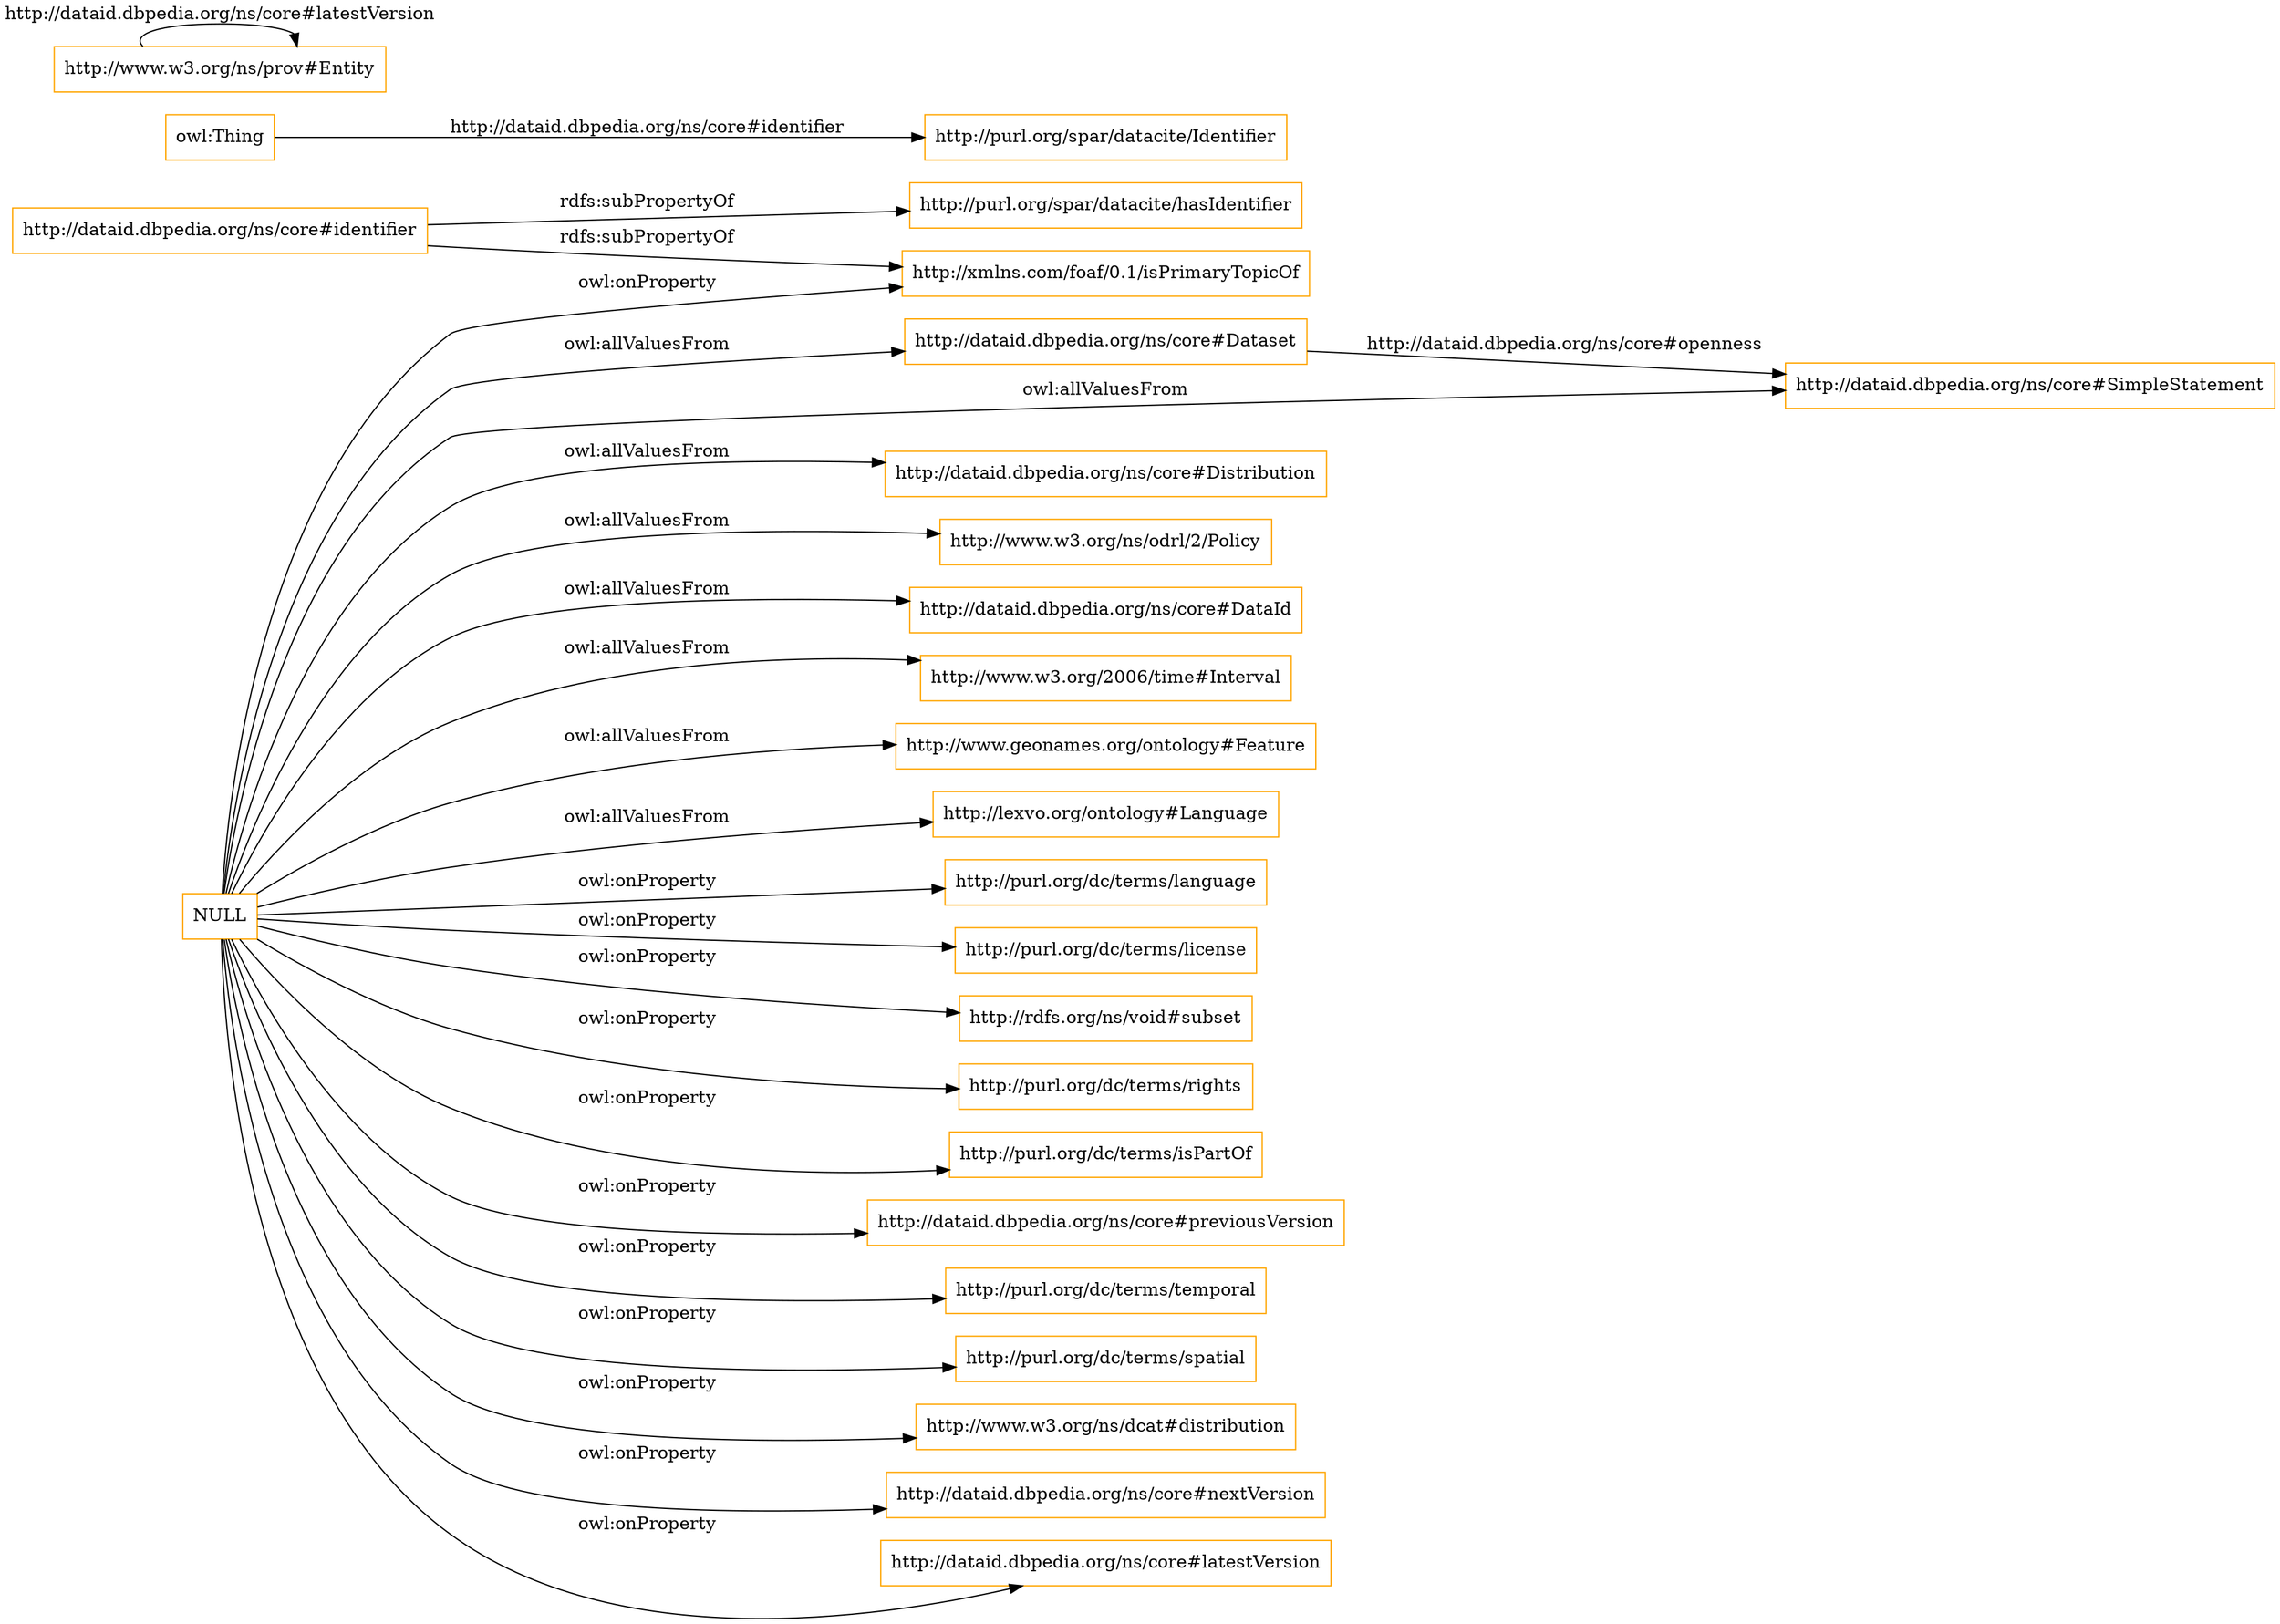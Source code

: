 digraph ar2dtool_diagram { 
rankdir=LR;
size="1501"
node [shape = rectangle, color="orange"]; "http://dataid.dbpedia.org/ns/core#Dataset" "http://dataid.dbpedia.org/ns/core#SimpleStatement" "http://dataid.dbpedia.org/ns/core#Distribution" "http://www.w3.org/ns/odrl/2/Policy" "http://dataid.dbpedia.org/ns/core#DataId" "http://www.w3.org/2006/time#Interval" "http://purl.org/spar/datacite/Identifier" "http://www.w3.org/ns/prov#Entity" "http://www.geonames.org/ontology#Feature" "http://lexvo.org/ontology#Language" ; /*classes style*/
	"http://dataid.dbpedia.org/ns/core#identifier" -> "http://xmlns.com/foaf/0.1/isPrimaryTopicOf" [ label = "rdfs:subPropertyOf" ];
	"http://dataid.dbpedia.org/ns/core#identifier" -> "http://purl.org/spar/datacite/hasIdentifier" [ label = "rdfs:subPropertyOf" ];
	"NULL" -> "http://dataid.dbpedia.org/ns/core#Distribution" [ label = "owl:allValuesFrom" ];
	"NULL" -> "http://rdfs.org/ns/void#subset" [ label = "owl:onProperty" ];
	"NULL" -> "http://lexvo.org/ontology#Language" [ label = "owl:allValuesFrom" ];
	"NULL" -> "http://xmlns.com/foaf/0.1/isPrimaryTopicOf" [ label = "owl:onProperty" ];
	"NULL" -> "http://dataid.dbpedia.org/ns/core#DataId" [ label = "owl:allValuesFrom" ];
	"NULL" -> "http://purl.org/dc/terms/rights" [ label = "owl:onProperty" ];
	"NULL" -> "http://purl.org/dc/terms/isPartOf" [ label = "owl:onProperty" ];
	"NULL" -> "http://www.w3.org/ns/odrl/2/Policy" [ label = "owl:allValuesFrom" ];
	"NULL" -> "http://www.w3.org/2006/time#Interval" [ label = "owl:allValuesFrom" ];
	"NULL" -> "http://dataid.dbpedia.org/ns/core#SimpleStatement" [ label = "owl:allValuesFrom" ];
	"NULL" -> "http://dataid.dbpedia.org/ns/core#previousVersion" [ label = "owl:onProperty" ];
	"NULL" -> "http://purl.org/dc/terms/temporal" [ label = "owl:onProperty" ];
	"NULL" -> "http://purl.org/dc/terms/spatial" [ label = "owl:onProperty" ];
	"NULL" -> "http://www.w3.org/ns/dcat#distribution" [ label = "owl:onProperty" ];
	"NULL" -> "http://dataid.dbpedia.org/ns/core#nextVersion" [ label = "owl:onProperty" ];
	"NULL" -> "http://dataid.dbpedia.org/ns/core#latestVersion" [ label = "owl:onProperty" ];
	"NULL" -> "http://dataid.dbpedia.org/ns/core#Dataset" [ label = "owl:allValuesFrom" ];
	"NULL" -> "http://www.geonames.org/ontology#Feature" [ label = "owl:allValuesFrom" ];
	"NULL" -> "http://purl.org/dc/terms/language" [ label = "owl:onProperty" ];
	"NULL" -> "http://purl.org/dc/terms/license" [ label = "owl:onProperty" ];
	"owl:Thing" -> "http://purl.org/spar/datacite/Identifier" [ label = "http://dataid.dbpedia.org/ns/core#identifier" ];
	"http://www.w3.org/ns/prov#Entity" -> "http://www.w3.org/ns/prov#Entity" [ label = "http://dataid.dbpedia.org/ns/core#latestVersion" ];
	"http://dataid.dbpedia.org/ns/core#Dataset" -> "http://dataid.dbpedia.org/ns/core#SimpleStatement" [ label = "http://dataid.dbpedia.org/ns/core#openness" ];

}
